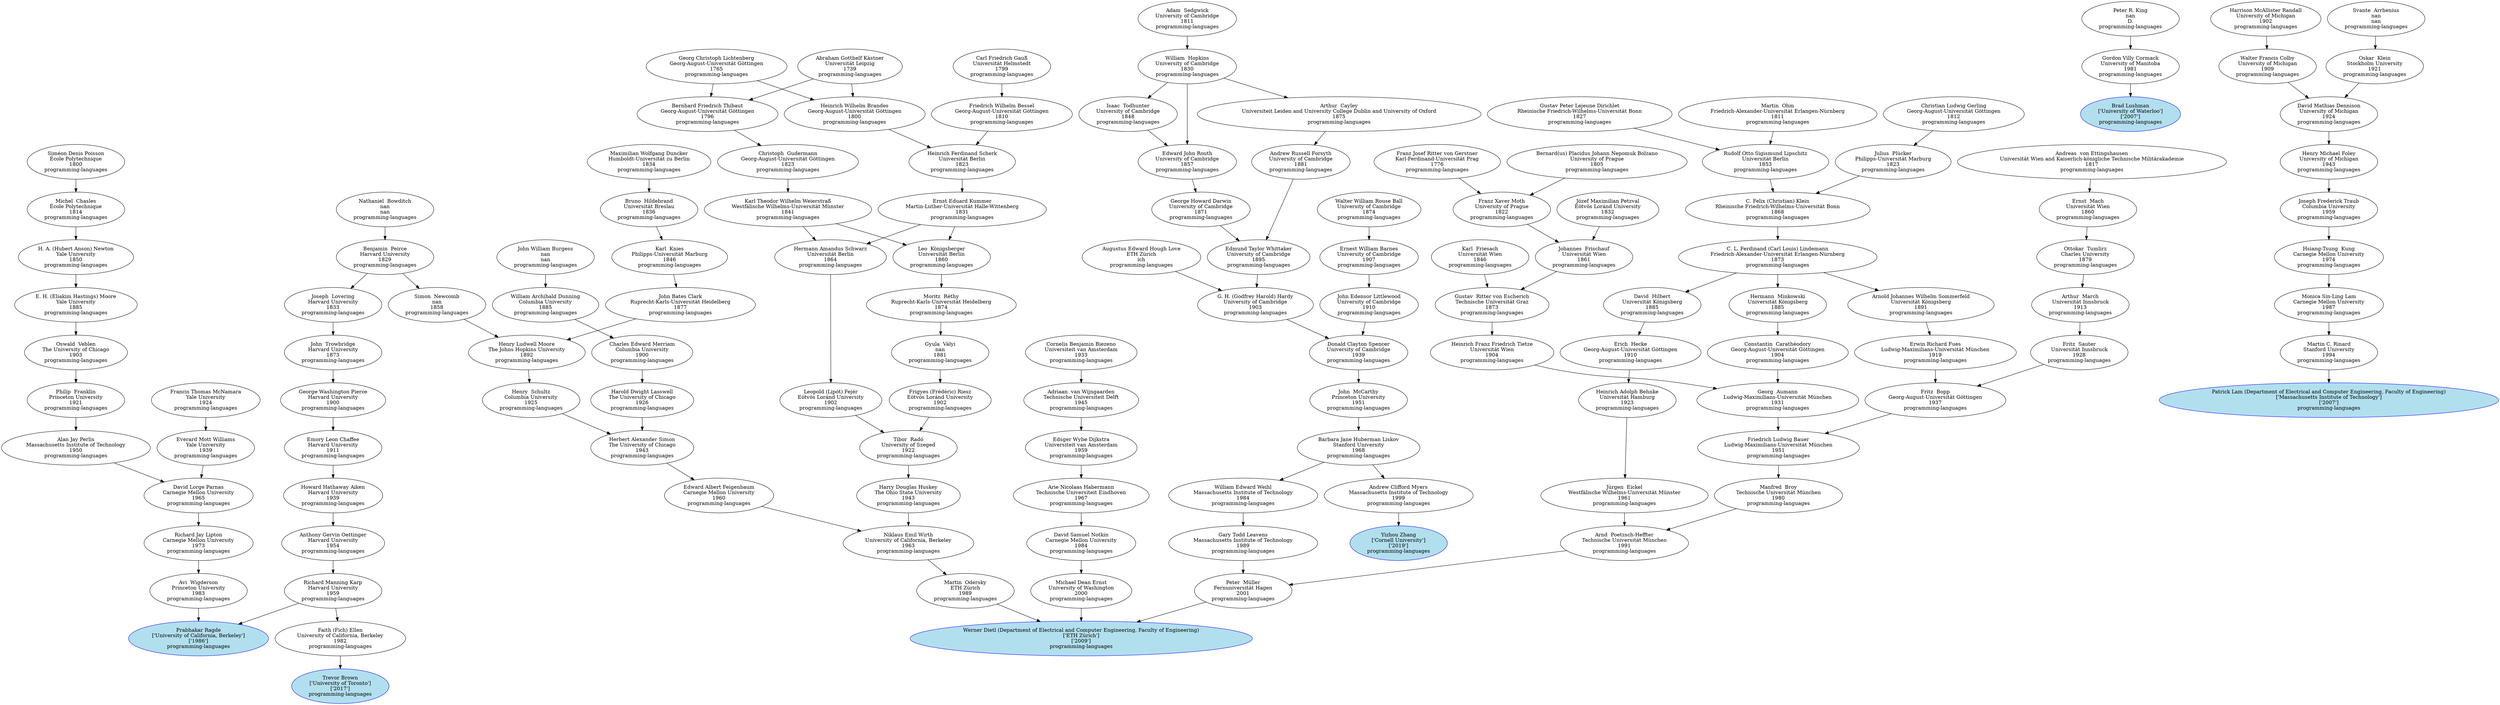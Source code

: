 digraph "Academic Genealogy for programming-languages" {
	252543 [label="Trevor Brown
['University of Toronto']
['2017']
programming-languages" color=blue fillcolor=lightblue2 style=filled]
	66895 [label="Prabhakar Ragde
['University of California, Berkeley']
['1986']
programming-languages" color=blue fillcolor=lightblue2 style=filled]
	273183 [label="Yizhou Zhang
['Cornell University']
['2019']
programming-languages" color=blue fillcolor=lightblue2 style=filled]
	111760 [label="Brad Lushman
['University of Waterloo']
['2007']
programming-languages" color=blue fillcolor=lightblue2 style=filled]
	142874 [label="Werner Dietl (Department of Electrical and Computer Engineering, Faculty of Engineering)
['ETH Zürich']
['2009']
programming-languages" color=blue fillcolor=lightblue2 style=filled]
	103216 [label="Patrick Lam (Department of Electrical and Computer Engineering, Faculty of Engineering)
['Massachusetts Institute of Technology']
['2007']
programming-languages" color=blue fillcolor=lightblue2 style=filled]
	67145 [label="Faith (Fich) Ellen
University of California, Berkeley
1982
programming-languages"]
	82100 [label="Avi  Wigderson
Princeton University
1983
programming-languages"]
	25275 [label="Richard Manning Karp
Harvard University
1959
programming-languages"]
	61959 [label="Andrew Clifford Myers
Massachusetts Institute of Technology
1999
programming-languages"]
	66818 [label="Gordon Villy Cormack
University of Manitoba
1981
programming-languages"]
	97971 [label="Peter  Müller
Fernuniversität Hagen
2001
programming-languages"]
	71839 [label="Michael Dean Ernst
University of Washington
2000
programming-languages"]
	142873 [label="Martin  Odersky
ETH Zürich
1989
programming-languages"]
	71513 [label="Martin C. Rinard
Stanford University
1994
programming-languages"]
	69524 [label="Richard Jay Lipton
Carnegie Mellon University
1973
programming-languages"]
	13305 [label="Anthony Gervin Oettinger
Harvard University
1954
programming-languages"]
	61932 [label="Barbara Jane Huberman Liskov
Stanford University
1968
programming-languages"]
	80823 [label="Peter R. King
nan
D.
programming-languages"]
	97956 [label="Arnd  Poetzsch-Heffter
Technische Universität München
1991
programming-languages"]
	93863 [label="Gary Todd Leavens
Massachusetts Institute of Technology
1989
programming-languages"]
	50230 [label="David Samuel Notkin
Carnegie Mellon University
1984
programming-languages"]
	61847 [label="Niklaus Emil Wirth
University of California, Berkeley
1963
programming-languages"]
	50307 [label="Monica Sin-Ling Lam
Carnegie Mellon University
1987
programming-languages"]
	86340 [label="David Lorge Parnas
Carnegie Mellon University
1965
programming-languages"]
	18953 [label="Howard Hathaway Aiken
Harvard University
1939
programming-languages"]
	22145 [label="John  McCarthy
Princeton University
1951
programming-languages"]
	22779 [label="Manfred  Broy
Technische Universität München
1980
programming-languages"]
	21194 [label="Jürgen  Eickel
Westfälische Wilhelms-Universität Münster
1961
programming-languages"]
	67447 [label="William Edward Weihl
Massachusetts Institute of Technology
1984
programming-languages"]
	50067 [label="Arie Nicolaas Habermann
Technische Universiteit Eindhoven
1967
programming-languages"]
	10185 [label="Harry Douglas Huskey
The Ohio State University
1943
programming-languages"]
	61956 [label="Edward Albert Feigenbaum
Carnegie Mellon University
1960
programming-languages"]
	47159 [label="Hsiang-Tsung  Kung
Carnegie Mellon University
1974
programming-languages"]
	13112 [label="Alan Jay Perlis
Massachusetts Institute of Technology
1950
programming-languages"]
	90571 [label="Everard Mott Williams
Yale University
1939
programming-languages"]
	25248 [label="Emory Leon Chaffee
Harvard University
1911
programming-languages"]
	10290 [label="Donald Clayton Spencer
University of Cambridge
1939
programming-languages"]
	21232 [label="Friedrich Ludwig Bauer
Ludwig-Maximilians-Universität München
1951
programming-languages"]
	15253 [label="Heinrich Adolph Behnke
Universität Hamburg
1923
programming-languages"]
	45747 [label="Edsger Wybe Dijkstra
Universiteit van Amsterdam
1959
programming-languages"]
	10323 [label="Tibor  Radó
University of Szeged
1922
programming-languages"]
	87903 [label="Herbert Alexander Simon
The University of Chicago
1943
programming-languages"]
	18492 [label="Joseph Frederick Traub
Columbia University
1959
programming-languages"]
	1488 [label="Philip  Franklin
Princeton University
1921
programming-languages"]
	252402 [label="Francis Thomas McNamara
Yale University
1924
programming-languages"]
	141987 [label="George Washington Pierce
Harvard University
1900
programming-languages"]
	10463 [label="John Edensor Littlewood
University of Cambridge
1910
programming-languages"]
	17806 [label="G. H. (Godfrey Harold) Hardy
University of Cambridge
1903
programming-languages"]
	25129 [label="Fritz  Bopp
Georg-August-Universität Göttingen
1937
programming-languages"]
	36548 [label="Georg  Aumann
Ludwig-Maximilians-Universität München
1931
programming-languages"]
	7379 [label="Erich  Hecke
Georg-August-Universität Göttingen
1910
programming-languages"]
	59162 [label="Adriaan  van Wijngaarden
Technische Universiteit Delft
1945
programming-languages"]
	11321 [label="Frigyes (Frédéric) Riesz
Eötvös Loránd University
1902
programming-languages"]
	7488 [label="Leopold (Lipót) Fejér
Eötvös Loránd University
1902
programming-languages"]
	122119 [label="Harold Dwight Lasswell
The University of Chicago
1926
programming-languages"]
	122490 [label="Henry  Schultz
Columbia University
1925
programming-languages"]
	30091 [label="Henry Michael Foley
University of Michigan
1943
programming-languages"]
	805 [label="Oswald  Veblen
The University of Chicago
1903
programming-languages"]
	67041 [label="John  Trowbridge
Harvard University
1873
programming-languages"]
	12099 [label="Ernest William Barnes
University of Cambridge
1907
programming-languages"]
	31354 [label="Augustus Edward Hough Love
ETH Zürich
ich
programming-languages"]
	18571 [label="Edmund Taylor Whittaker
University of Cambridge
1895
programming-languages"]
	106421 [label="Erwin Richard Fues
Ludwig-Maximilians-Universität München
1919
programming-languages"]
	57661 [label="Fritz  Sauter
Universität Innsbruck
1928
programming-languages"]
	57471 [label="Heinrich Franz Friedrich Tietze
Universität Wien
1904
programming-languages"]
	7517 [label="Constantin  Carathéodory
Georg-August-Universität Göttingen
1904
programming-languages"]
	7298 [label="David  Hilbert
Universität Königsberg
1885
programming-languages"]
	58909 [label="Cornelis Benjamin Biezeno
Universiteit van Amsterdam
1933
programming-languages"]
	107016 [label="Gyula  Vályi
nan
1881
programming-languages"]
	7487 [label="Hermann Amandus Schwarz
Universität Berlin
1864
programming-languages"]
	122120 [label="Charles Edward Merriam
Columbia University
1900
programming-languages"]
	122450 [label="Henry Ludwell Moore
The Johns Hopkins University
1892
programming-languages"]
	92249 [label="David Mathias Dennison
University of Michigan
1924
programming-languages"]
	806 [label="E. H. (Eliakim Hastings) Moore
Yale University
1885
programming-languages"]
	132487 [label="Joseph  Lovering
Harvard University
1833
programming-languages"]
	27230 [label="Walter William Rouse Ball
University of Cambridge
1874
programming-languages"]
	17829 [label="Andrew Russell Forsyth
University of Cambridge
1881
programming-languages"]
	17467 [label="George Howard Darwin
University of Cambridge
1871
programming-languages"]
	31357 [label="Arnold Johannes Wilhelm Sommerfeld
Universität Königsberg
1891
programming-languages"]
	138330 [label="Arthur  March
Universität Innsbruck
1913
programming-languages"]
	27259 [label="Gustav  Ritter von Escherich
Technische Universität Graz
1873
programming-languages"]
	29675 [label="Hermann  Minkowski
Universität Königsberg
1885
programming-languages"]
	7404 [label="C. L. Ferdinand (Carl Louis) Lindemann
Friedrich-Alexander-Universität Erlangen-Nürnberg
1873
programming-languages"]
	90711 [label="Moritz  Réthy
Ruprecht-Karls-Universität Heidelberg
1874
programming-languages"]
	18331 [label="Ernst Eduard Kummer
Martin-Luther-Universität Halle-Wittenberg
1831
programming-languages"]
	7486 [label="Karl Theodor Wilhelm Weierstraß
Westfälische Wilhelms-Universität Münster
1841
programming-languages"]
	127845 [label="William Archibald Dunning
Columbia University
1885
programming-languages"]
	122449 [label="Simon  Newcomb
nan
1858
programming-languages"]
	122448 [label="John Bates Clark
Ruprecht-Karls-Universität Heidelberg
1877
programming-languages"]
	115036 [label="Walter Francis Colby
University of Michigan
1909
programming-languages"]
	115037 [label="Oskar  Klein
Stockholm University
1921
programming-languages"]
	7865 [label="H. A. (Hubert Anson) Newton
Yale University
1850
programming-languages"]
	80886 [label="Benjamin  Peirce
Harvard University
1829
programming-languages"]
	7824 [label="Arthur  Cayley
Universiteit Leiden and University College Dublin and University of Oxford
1875
programming-languages"]
	101929 [label="Edward John Routh
University of Cambridge
1857
programming-languages"]
	138329 [label="Ottokar  Tumlirz
Charles University
1879
programming-languages"]
	27258 [label="Johannes  Frischauf
Universität Wien
1861
programming-languages"]
	49523 [label="Karl  Friesach
Universität Wien
1846
programming-languages"]
	7401 [label="C. Felix (Christian) Klein
Rheinische Friedrich-Wilhelms-Universität Bonn
1868
programming-languages"]
	18336 [label="Leo  Königsberger
Universität Berlin
1860
programming-languages"]
	25484 [label="Heinrich Ferdinand Scherk
Universität Berlin
1823
programming-languages"]
	29458 [label="Christoph  Gudermann
Georg-August-Universität Göttingen
1823
programming-languages"]
	201548 [label="John William Burgess
nan
nan
programming-languages"]
	194422 [label="Karl  Knies
Philipps-Universität Marburg
1846
programming-languages"]
	179033 [label="Harrison McAllister Randall
University of Michigan
1902
programming-languages"]
	200502 [label="Svante  Arrhenius
nan
nan
programming-languages"]
	26995 [label="Michel  Chasles
École Polytechnique
1814
programming-languages"]
	147797 [label="Nathaniel  Bowditch
nan
nan
programming-languages"]
	42016 [label="William  Hopkins
University of Cambridge
1830
programming-languages"]
	129420 [label="Isaac  Todhunter
University of Cambridge
1848
programming-languages"]
	113011 [label="Ernst  Mach
Universität Wien
1860
programming-languages"]
	96350 [label="Franz Xaver Moth
University of Prague
1822
programming-languages"]
	96357 [label="Józef Maximilian Petzval
Eötvös Loránd University
1832
programming-languages"]
	7402 [label="Julius  Plücker
Philipps-Universität Marburg
1823
programming-languages"]
	19964 [label="Rudolf Otto Sigismund Lipschitz
Universität Berlin
1853
programming-languages"]
	65162 [label="Heinrich Wilhelm Brandes
Georg-August-Universität Göttingen
1800
programming-languages"]
	18603 [label="Friedrich Wilhelm Bessel
Georg-August-Universität Göttingen
1810
programming-languages"]
	57667 [label="Bernhard Friedrich Thibaut
Georg-August-Universität Göttingen
1796
programming-languages"]
	177156 [label="Bruno  Hildebrand
Universität Breslau
1836
programming-languages"]
	17865 [label="Siméon Denis Poisson
École Polytechnique
1800
programming-languages"]
	102043 [label="Adam  Sedgwick
University of Cambridge
1811
programming-languages"]
	113010 [label="Andreas  von Ettingshausen
Universität Wien and Kaiserlich-königliche Technische Militärakademie
1817
programming-languages"]
	96327 [label="Franz Josef Ritter von Gerstner
Karl-Ferdinand-Universität Prag
1776
programming-languages"]
	96330 [label="Bernard(us) Placidus Johann Nepomuk Bolzano
University of Prague
1805
programming-languages"]
	29642 [label="Christian Ludwig Gerling
Georg-August-Universität Göttingen
1812
programming-languages"]
	17946 [label="Gustav Peter Lejeune Dirichlet
Rheinische Friedrich-Wilhelms-Universität Bonn
1827
programming-languages"]
	47064 [label="Martin  Ohm
Friedrich-Alexander-Universität Erlangen-Nürnberg
1811
programming-languages"]
	66476 [label="Abraham Gotthelf Kästner
Universität Leipzig
1739
programming-languages"]
	65161 [label="Georg Christoph Lichtenberg
Georg-August-Universität Göttingen
1765
programming-languages"]
	18231 [label="Carl Friedrich Gauß
Universität Helmstedt
1799
programming-languages"]
	199699 [label="Maximilian Wolfgang Duncker
Humboldt-Universität zu Berlin
1834
programming-languages"]
	67145 -> 252543
	82100 -> 66895
	25275 -> 66895
	61959 -> 273183
	66818 -> 111760
	97971 -> 142874
	71839 -> 142874
	142873 -> 142874
	71513 -> 103216
	25275 -> 67145
	69524 -> 82100
	13305 -> 25275
	61932 -> 61959
	80823 -> 66818
	97956 -> 97971
	93863 -> 97971
	50230 -> 71839
	61847 -> 142873
	50307 -> 71513
	86340 -> 69524
	18953 -> 13305
	22145 -> 61932
	22779 -> 97956
	21194 -> 97956
	67447 -> 93863
	50067 -> 50230
	10185 -> 61847
	61956 -> 61847
	47159 -> 50307
	13112 -> 86340
	90571 -> 86340
	25248 -> 18953
	10290 -> 22145
	21232 -> 22779
	15253 -> 21194
	61932 -> 67447
	45747 -> 50067
	10323 -> 10185
	87903 -> 61956
	18492 -> 47159
	1488 -> 13112
	252402 -> 90571
	141987 -> 25248
	10463 -> 10290
	17806 -> 10290
	25129 -> 21232
	36548 -> 21232
	7379 -> 15253
	59162 -> 45747
	11321 -> 10323
	7488 -> 10323
	122119 -> 87903
	122490 -> 87903
	30091 -> 18492
	805 -> 1488
	67041 -> 141987
	12099 -> 10463
	31354 -> 17806
	18571 -> 17806
	106421 -> 25129
	57661 -> 25129
	57471 -> 36548
	7517 -> 36548
	7298 -> 7379
	58909 -> 59162
	107016 -> 11321
	7487 -> 7488
	122120 -> 122119
	122450 -> 122490
	92249 -> 30091
	806 -> 805
	132487 -> 67041
	27230 -> 12099
	17829 -> 18571
	17467 -> 18571
	31357 -> 106421
	138330 -> 57661
	27259 -> 57471
	29675 -> 7517
	7404 -> 7298
	90711 -> 107016
	18331 -> 7487
	7486 -> 7487
	127845 -> 122120
	122449 -> 122450
	122448 -> 122450
	115036 -> 92249
	115037 -> 92249
	7865 -> 806
	80886 -> 132487
	7824 -> 17829
	101929 -> 17467
	7404 -> 31357
	138329 -> 138330
	27258 -> 27259
	49523 -> 27259
	7404 -> 29675
	7401 -> 7404
	18336 -> 90711
	25484 -> 18331
	29458 -> 7486
	201548 -> 127845
	80886 -> 122449
	194422 -> 122448
	179033 -> 115036
	200502 -> 115037
	26995 -> 7865
	147797 -> 80886
	42016 -> 7824
	42016 -> 101929
	129420 -> 101929
	113011 -> 138329
	96350 -> 27258
	96357 -> 27258
	7402 -> 7401
	19964 -> 7401
	18331 -> 18336
	7486 -> 18336
	65162 -> 25484
	18603 -> 25484
	57667 -> 29458
	177156 -> 194422
	17865 -> 26995
	102043 -> 42016
	42016 -> 129420
	113010 -> 113011
	96327 -> 96350
	96330 -> 96350
	29642 -> 7402
	17946 -> 19964
	47064 -> 19964
	66476 -> 65162
	65161 -> 65162
	18231 -> 18603
	66476 -> 57667
	65161 -> 57667
	199699 -> 177156
}
